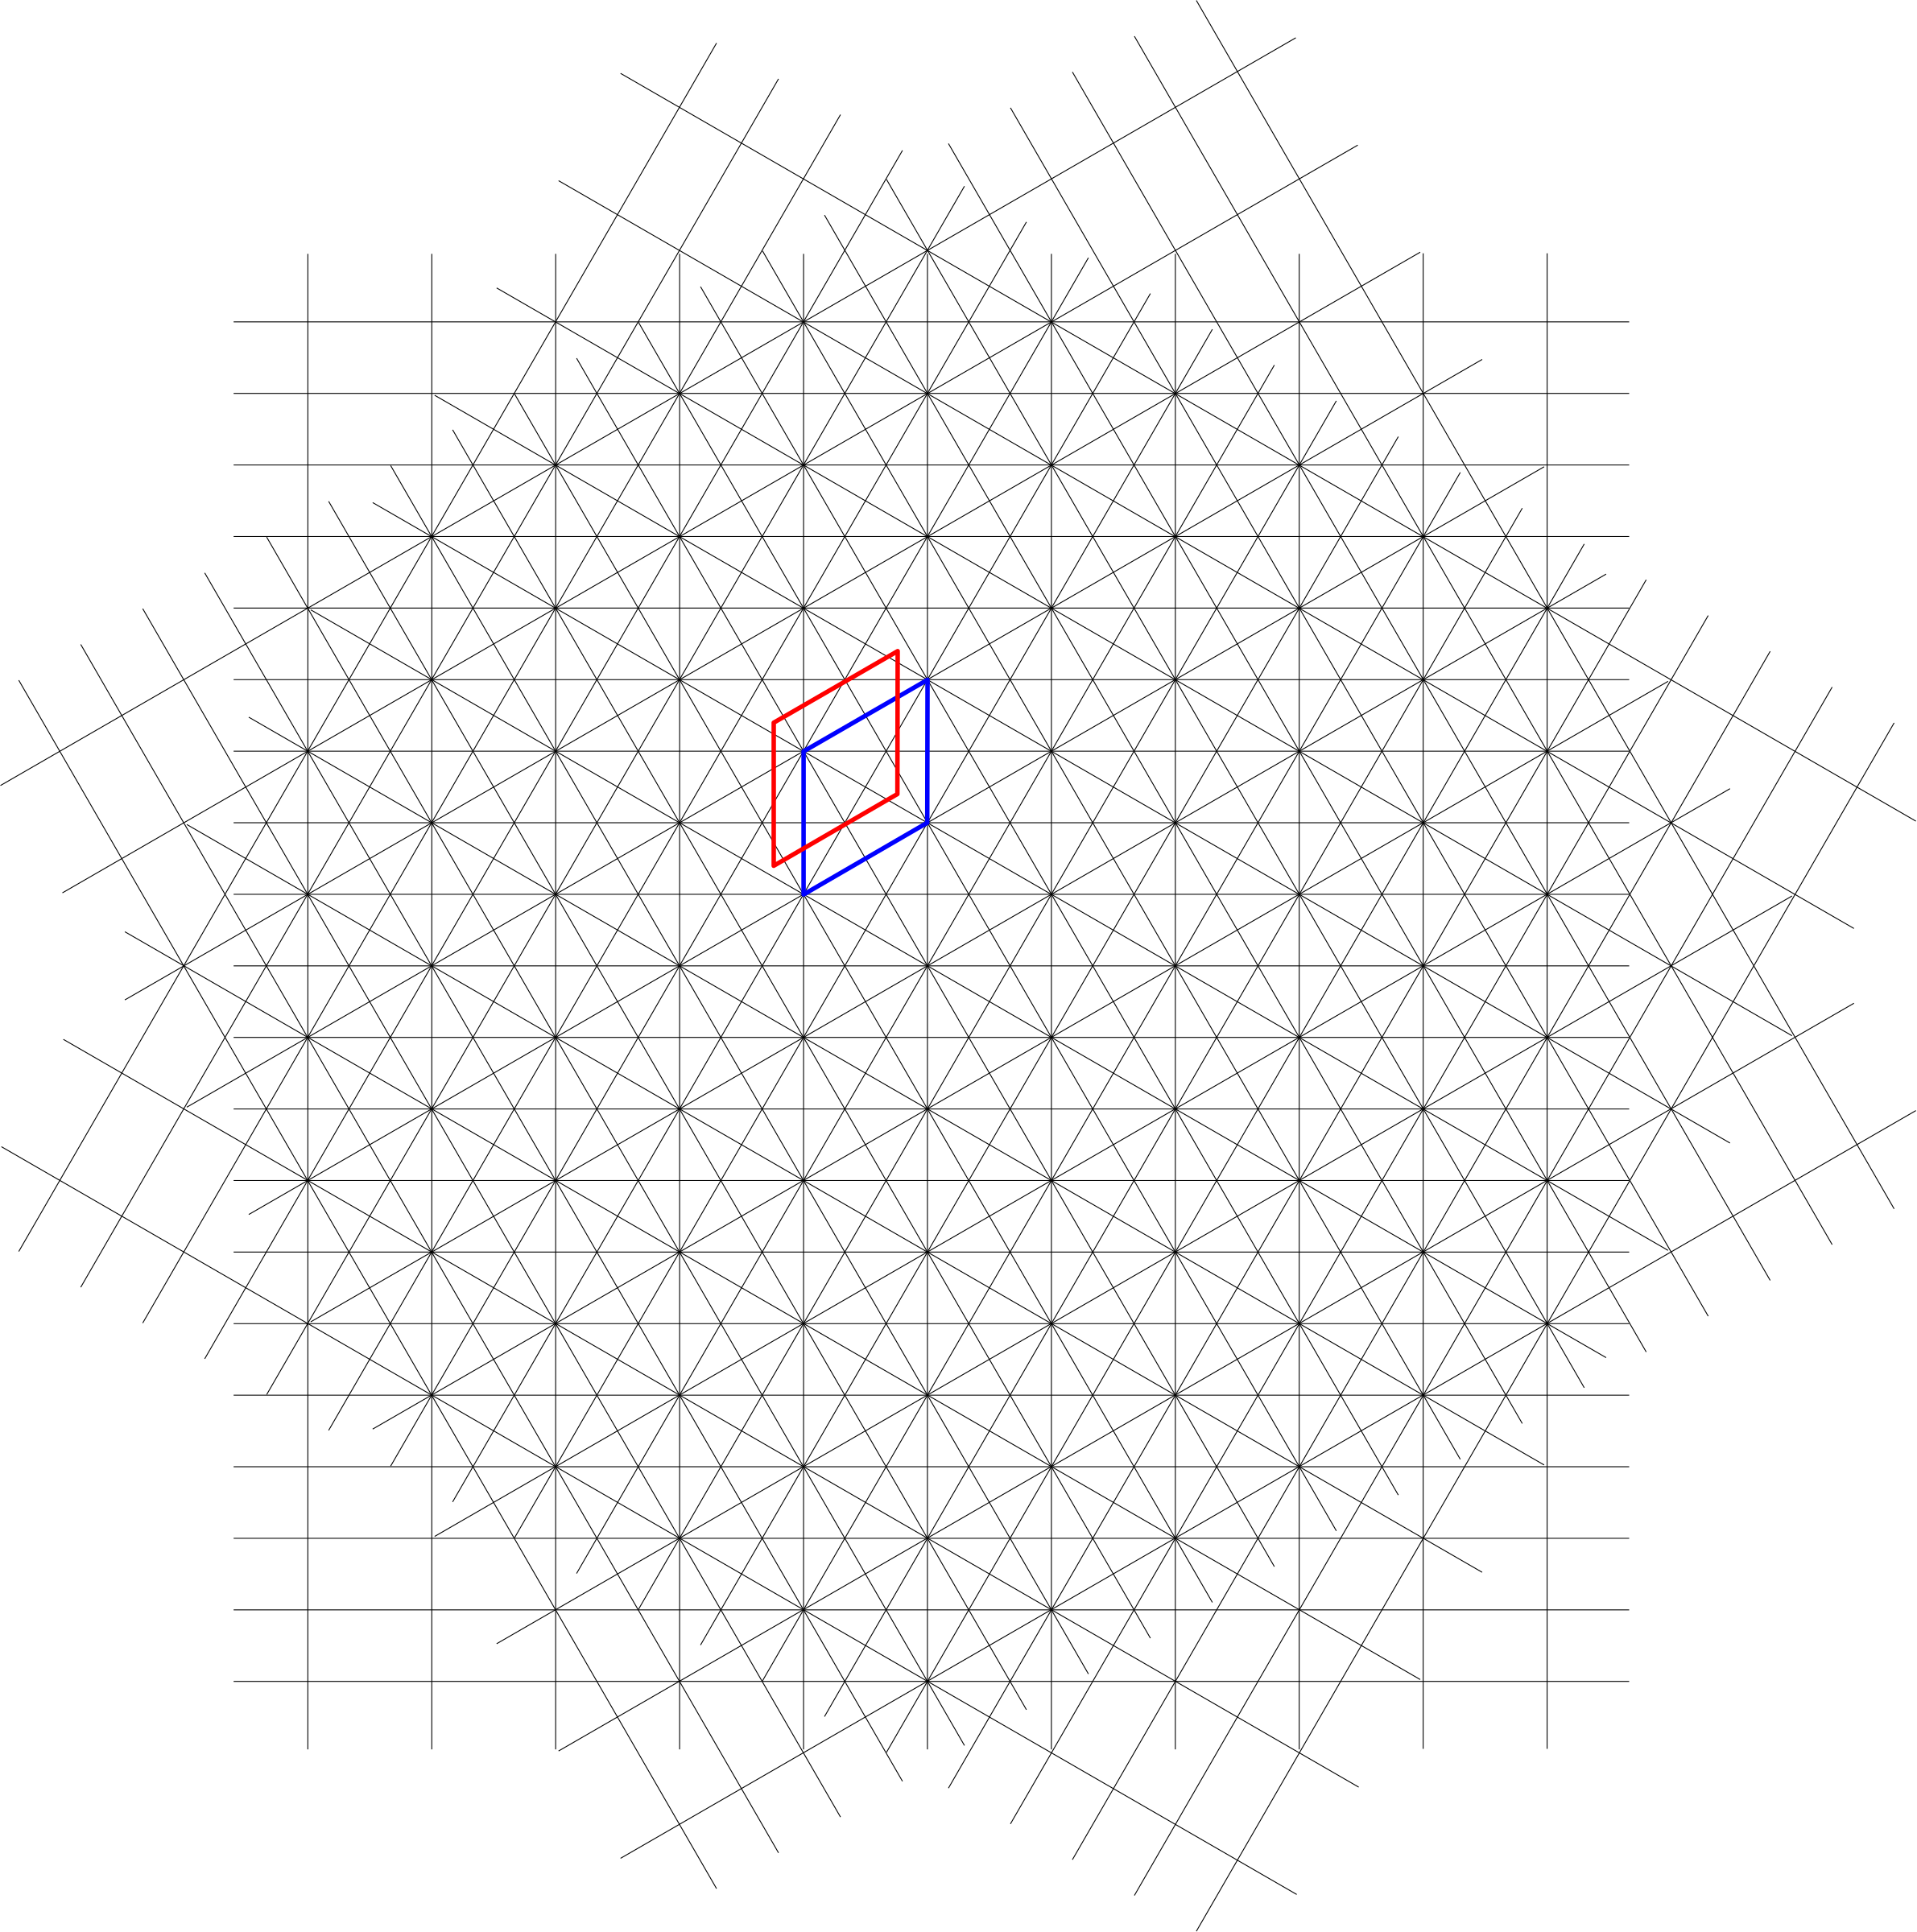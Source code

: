 <?xml version="1.0"?>
<!DOCTYPE ipe SYSTEM "ipe.dtd">
<ipe version="70218" creator="Ipe 7.2.26">
<info created="D:20230908144404" modified="D:20231128141010"/>
<ipestyle name="basic">
<symbol name="arrow/arc(spx)">
<path stroke="sym-stroke" fill="sym-stroke" pen="sym-pen">
0 0 m
-1 0.333 l
-1 -0.333 l
h
</path>
</symbol>
<symbol name="arrow/farc(spx)">
<path stroke="sym-stroke" fill="white" pen="sym-pen">
0 0 m
-1 0.333 l
-1 -0.333 l
h
</path>
</symbol>
<symbol name="arrow/ptarc(spx)">
<path stroke="sym-stroke" fill="sym-stroke" pen="sym-pen">
0 0 m
-1 0.333 l
-0.8 0 l
-1 -0.333 l
h
</path>
</symbol>
<symbol name="arrow/fptarc(spx)">
<path stroke="sym-stroke" fill="white" pen="sym-pen">
0 0 m
-1 0.333 l
-0.8 0 l
-1 -0.333 l
h
</path>
</symbol>
<symbol name="mark/circle(sx)" transformations="translations">
<path fill="sym-stroke">
0.6 0 0 0.6 0 0 e
0.4 0 0 0.4 0 0 e
</path>
</symbol>
<symbol name="mark/disk(sx)" transformations="translations">
<path fill="sym-stroke">
0.6 0 0 0.6 0 0 e
</path>
</symbol>
<symbol name="mark/fdisk(sfx)" transformations="translations">
<group>
<path fill="sym-fill">
0.5 0 0 0.5 0 0 e
</path>
<path fill="sym-stroke" fillrule="eofill">
0.6 0 0 0.6 0 0 e
0.4 0 0 0.4 0 0 e
</path>
</group>
</symbol>
<symbol name="mark/box(sx)" transformations="translations">
<path fill="sym-stroke" fillrule="eofill">
-0.6 -0.6 m
0.6 -0.6 l
0.6 0.6 l
-0.6 0.6 l
h
-0.4 -0.4 m
0.4 -0.4 l
0.4 0.4 l
-0.4 0.4 l
h
</path>
</symbol>
<symbol name="mark/square(sx)" transformations="translations">
<path fill="sym-stroke">
-0.6 -0.6 m
0.6 -0.6 l
0.6 0.6 l
-0.6 0.6 l
h
</path>
</symbol>
<symbol name="mark/fsquare(sfx)" transformations="translations">
<group>
<path fill="sym-fill">
-0.5 -0.5 m
0.5 -0.5 l
0.5 0.5 l
-0.5 0.5 l
h
</path>
<path fill="sym-stroke" fillrule="eofill">
-0.6 -0.6 m
0.6 -0.6 l
0.6 0.6 l
-0.6 0.6 l
h
-0.4 -0.4 m
0.4 -0.4 l
0.4 0.4 l
-0.4 0.4 l
h
</path>
</group>
</symbol>
<symbol name="mark/cross(sx)" transformations="translations">
<group>
<path fill="sym-stroke">
-0.43 -0.57 m
0.57 0.43 l
0.43 0.57 l
-0.57 -0.43 l
h
</path>
<path fill="sym-stroke">
-0.43 0.57 m
0.57 -0.43 l
0.43 -0.57 l
-0.57 0.43 l
h
</path>
</group>
</symbol>
<symbol name="arrow/fnormal(spx)">
<path stroke="sym-stroke" fill="white" pen="sym-pen">
0 0 m
-1 0.333 l
-1 -0.333 l
h
</path>
</symbol>
<symbol name="arrow/pointed(spx)">
<path stroke="sym-stroke" fill="sym-stroke" pen="sym-pen">
0 0 m
-1 0.333 l
-0.8 0 l
-1 -0.333 l
h
</path>
</symbol>
<symbol name="arrow/fpointed(spx)">
<path stroke="sym-stroke" fill="white" pen="sym-pen">
0 0 m
-1 0.333 l
-0.8 0 l
-1 -0.333 l
h
</path>
</symbol>
<symbol name="arrow/linear(spx)">
<path stroke="sym-stroke" pen="sym-pen">
-1 0.333 m
0 0 l
-1 -0.333 l
</path>
</symbol>
<symbol name="arrow/fdouble(spx)">
<path stroke="sym-stroke" fill="white" pen="sym-pen">
0 0 m
-1 0.333 l
-1 -0.333 l
h
-1 0 m
-2 0.333 l
-2 -0.333 l
h
</path>
</symbol>
<symbol name="arrow/double(spx)">
<path stroke="sym-stroke" fill="sym-stroke" pen="sym-pen">
0 0 m
-1 0.333 l
-1 -0.333 l
h
-1 0 m
-2 0.333 l
-2 -0.333 l
h
</path>
</symbol>
<symbol name="arrow/mid-normal(spx)">
<path stroke="sym-stroke" fill="sym-stroke" pen="sym-pen">
0.5 0 m
-0.5 0.333 l
-0.5 -0.333 l
h
</path>
</symbol>
<symbol name="arrow/mid-fnormal(spx)">
<path stroke="sym-stroke" fill="white" pen="sym-pen">
0.5 0 m
-0.5 0.333 l
-0.5 -0.333 l
h
</path>
</symbol>
<symbol name="arrow/mid-pointed(spx)">
<path stroke="sym-stroke" fill="sym-stroke" pen="sym-pen">
0.5 0 m
-0.5 0.333 l
-0.3 0 l
-0.5 -0.333 l
h
</path>
</symbol>
<symbol name="arrow/mid-fpointed(spx)">
<path stroke="sym-stroke" fill="white" pen="sym-pen">
0.5 0 m
-0.5 0.333 l
-0.3 0 l
-0.5 -0.333 l
h
</path>
</symbol>
<symbol name="arrow/mid-double(spx)">
<path stroke="sym-stroke" fill="sym-stroke" pen="sym-pen">
1 0 m
0 0.333 l
0 -0.333 l
h
0 0 m
-1 0.333 l
-1 -0.333 l
h
</path>
</symbol>
<symbol name="arrow/mid-fdouble(spx)">
<path stroke="sym-stroke" fill="white" pen="sym-pen">
1 0 m
0 0.333 l
0 -0.333 l
h
0 0 m
-1 0.333 l
-1 -0.333 l
h
</path>
</symbol>
<anglesize name="22.5 deg" value="22.5"/>
<anglesize name="30 deg" value="30"/>
<anglesize name="45 deg" value="45"/>
<anglesize name="60 deg" value="60"/>
<anglesize name="90 deg" value="90"/>
<arrowsize name="large" value="10"/>
<arrowsize name="small" value="5"/>
<arrowsize name="tiny" value="3"/>
<color name="blue" value="0 0 1"/>
<color name="brown" value="0.647 0.165 0.165"/>
<color name="darkblue" value="0 0 0.545"/>
<color name="darkcyan" value="0 0.545 0.545"/>
<color name="darkgray" value="0.663"/>
<color name="darkgreen" value="0 0.392 0"/>
<color name="darkmagenta" value="0.545 0 0.545"/>
<color name="darkorange" value="1 0.549 0"/>
<color name="darkred" value="0.545 0 0"/>
<color name="gold" value="1 0.843 0"/>
<color name="gray" value="0.745"/>
<color name="green" value="0 1 0"/>
<color name="lightblue" value="0.678 0.847 0.902"/>
<color name="lightcyan" value="0.878 1 1"/>
<color name="lightgray" value="0.827"/>
<color name="lightgreen" value="0.565 0.933 0.565"/>
<color name="lightyellow" value="1 1 0.878"/>
<color name="navy" value="0 0 0.502"/>
<color name="orange" value="1 0.647 0"/>
<color name="pink" value="1 0.753 0.796"/>
<color name="purple" value="0.627 0.125 0.941"/>
<color name="red" value="1 0 0"/>
<color name="seagreen" value="0.18 0.545 0.341"/>
<color name="turquoise" value="0.251 0.878 0.816"/>
<color name="violet" value="0.933 0.51 0.933"/>
<color name="yellow" value="1 1 0"/>
<dashstyle name="dash dot dotted" value="[4 2 1 2 1 2] 0"/>
<dashstyle name="dash dotted" value="[4 2 1 2] 0"/>
<dashstyle name="dashed" value="[4] 0"/>
<dashstyle name="dotted" value="[1 3] 0"/>
<gridsize name="10 pts (~3.5 mm)" value="10"/>
<gridsize name="14 pts (~5 mm)" value="14"/>
<gridsize name="16 pts (~6 mm)" value="16"/>
<gridsize name="20 pts (~7 mm)" value="20"/>
<gridsize name="28 pts (~10 mm)" value="28"/>
<gridsize name="32 pts (~12 mm)" value="32"/>
<gridsize name="4 pts" value="4"/>
<gridsize name="56 pts (~20 mm)" value="56"/>
<gridsize name="8 pts (~3 mm)" value="8"/>
<opacity name="10%" value="0.1"/>
<opacity name="30%" value="0.3"/>
<opacity name="50%" value="0.5"/>
<opacity name="75%" value="0.75"/>
<pen name="fat" value="1.2"/>
<pen name="heavier" value="0.8"/>
<pen name="ultrafat" value="2"/>
<symbolsize name="large" value="5"/>
<symbolsize name="small" value="2"/>
<symbolsize name="tiny" value="1.1"/>
<textsize name="Huge" value="\Huge"/>
<textsize name="LARGE" value="\LARGE"/>
<textsize name="Large" value="\Large"/>
<textsize name="footnote" value="\footnotesize"/>
<textsize name="huge" value="\huge"/>
<textsize name="large" value="\large"/>
<textsize name="script" value="\scriptsize"/>
<textsize name="small" value="\small"/>
<textsize name="tiny" value="\tiny"/>
<textstyle name="center" begin="\begin{center}" end="\end{center}"/>
<textstyle name="item" begin="\begin{itemize}\item{}" end="\end{itemize}"/>
<textstyle name="itemize" begin="\begin{itemize}" end="\end{itemize}"/>
<tiling name="falling" angle="-60" step="4" width="1"/>
<tiling name="rising" angle="30" step="4" width="1"/>
</ipestyle>
<page>
<layer name="gamma"/>
<layer name="curve"/>
<layer name="epsilon"/>
<layer name="zeta"/>
<layer name="alpha"/>
<view layers="gamma curve epsilon zeta" active="zeta"/>
<view layers="gamma curve epsilon zeta alpha" active="alpha"/>
<path layer="zeta" stroke="black">
608 800 m
-16 800 l
</path>
<path matrix="1 0 0 1 0 -32" stroke="black">
608 800 m
-16 800 l
</path>
<path matrix="1 0 0 1 0 -64" stroke="black">
608 800 m
-16 800 l
</path>
<path matrix="1 0 0 1 0 -96" stroke="black">
608 800 m
-16 800 l
</path>
<path matrix="1 0 0 1 0 -128" stroke="black">
608 800 m
-16 800 l
</path>
<path matrix="1 0 0 1 0 -160" stroke="black">
608 800 m
-16 800 l
</path>
<path matrix="1 0 0 1 0 -192" stroke="black">
608 800 m
-16 800 l
</path>
<path matrix="1 0 0 1 0 -224" stroke="black">
608 800 m
-16 800 l
</path>
<path matrix="1 0 0 1 0 -256" stroke="black">
608 800 m
-16 800 l
</path>
<path matrix="1 0 0 1 0 -288" stroke="black">
608 800 m
-16 800 l
</path>
<path matrix="1 0 0 1 0 -320" stroke="black">
608 800 m
-16 800 l
</path>
<path matrix="1 0 0 1 0 -352" stroke="black">
608 800 m
-16 800 l
</path>
<path matrix="1 0 0 1 0 -384" stroke="black">
608 800 m
-16 800 l
</path>
<path matrix="1 0 0 1 0 -416" stroke="black">
608 800 m
-16 800 l
</path>
<path matrix="1 0 0 1 0 -448" stroke="black">
608 800 m
-16 800 l
</path>
<path matrix="1 0 0 1 0 -480" stroke="black">
608 800 m
-16 800 l
</path>
<path matrix="1 0 0 1 0 -512" stroke="black">
608 800 m
-16 800 l
</path>
<path matrix="1 0 0 1 0 -544" stroke="black">
608 800 m
-16 800 l
</path>
<path matrix="1 0 0 1 0 -576" stroke="black">
608 800 m
-16 800 l
</path>
<path matrix="1 0 0 1 0 -608" stroke="black">
608 800 m
-16 800 l
</path>
<path matrix="1.1 0 0 1.1 -1.71951 -49.6" stroke="black">
17.1999 800.001 m
17.1904 192 l
</path>
<path matrix="1.1 0 0 1.1 53.7008 -49.6" stroke="black">
17.1999 800.001 m
17.1904 192 l
</path>
<path matrix="1.1 0 0 1.1 109.085 -49.6" stroke="black">
17.1999 800.001 m
17.1904 192 l
</path>
<path matrix="1.1 0 0 1.1 164.511 -49.6" stroke="black">
17.1999 800.001 m
17.1904 192 l
</path>
<path matrix="1.1 0 0 1.1 219.932 -49.6" stroke="black">
17.1999 800.001 m
17.1904 192 l
</path>
<path matrix="1.1 0 0 1.1 275.315 -49.6" stroke="black">
17.1999 800.001 m
17.1904 192 l
</path>
<path matrix="1.1 0 0 1.1 330.742 -49.6" stroke="black">
17.1999 800.001 m
17.1904 192 l
</path>
<path matrix="1.1 0 0 1.1 386.163 -49.6" stroke="black">
17.1999 800.001 m
17.1904 192 l
</path>
<path matrix="1.1 0 0 1.1 441.547 -49.6" stroke="black">
17.1999 800.001 m
17.1904 192 l
</path>
<path matrix="1.1 0 0 1.1 496.974 -49.361" stroke="black">
17.1999 800.001 m
17.1904 192 l
</path>
<path matrix="1.1 0 0 1.1 552.395 -49.361" stroke="black">
17.1999 800.001 m
17.1904 192 l
</path>
<path matrix="-0.5 0.866025 -0.866025 -0.5 884.75 513.189" stroke="black">
608 800 m
-16 800 l
</path>
<path matrix="-0.5 0.866025 -0.866025 -0.5 912.463 529.189" stroke="black">
608 800 m
-16 800 l
</path>
<path matrix="-0.5 0.866025 -0.866025 -0.5 940.176 545.189" stroke="black">
608 800 m
-16 800 l
</path>
<path matrix="-0.5 0.866025 -0.866025 -0.5 967.889 561.189" stroke="black">
608 800 m
-16 800 l
</path>
<path matrix="-0.5 0.866025 -0.866025 -0.5 995.602 577.189" stroke="black">
608 800 m
-16 800 l
</path>
<path matrix="-0.5 0.866025 -0.866025 -0.5 1023.31 593.189" stroke="black">
608 800 m
-16 800 l
</path>
<path matrix="-0.5 0.866025 -0.866025 -0.5 1051.03 609.189" stroke="black">
608 800 m
-16 800 l
</path>
<path matrix="-0.5 0.866025 -0.866025 -0.5 1078.74 625.189" stroke="black">
608 800 m
-16 800 l
</path>
<path matrix="-0.5 0.866025 -0.866025 -0.5 1106.45 641.189" stroke="black">
608 800 m
-16 800 l
</path>
<path matrix="-0.5 0.866025 -0.866025 -0.5 1134.17 657.189" stroke="black">
608 800 m
-16 800 l
</path>
<path matrix="-0.5 0.866025 -0.866025 -0.5 1161.88 673.189" stroke="black">
608 800 m
-16 800 l
</path>
<path matrix="-0.5 0.866025 -0.866025 -0.5 1189.59 689.189" stroke="black">
608 800 m
-16 800 l
</path>
<path matrix="-0.5 0.866025 -0.866025 -0.5 1217.3 705.189" stroke="black">
608 800 m
-16 800 l
</path>
<path matrix="-0.5 0.866025 -0.866025 -0.5 1245.02 721.189" stroke="black">
608 800 m
-16 800 l
</path>
<path matrix="-0.5 0.866025 -0.866025 -0.5 1272.73 737.189" stroke="black">
608 800 m
-16 800 l
</path>
<path matrix="-0.5 0.866025 -0.866025 -0.5 1300.44 753.189" stroke="black">
608 800 m
-16 800 l
</path>
<path matrix="-0.5 0.866025 -0.866025 -0.5 1328.16 769.189" stroke="black">
608 800 m
-16 800 l
</path>
<path matrix="-0.5 0.866025 -0.866025 -0.5 1355.87 785.189" stroke="black">
608 800 m
-16 800 l
</path>
<path matrix="-0.5 0.866025 -0.866025 -0.5 1383.58 801.189" stroke="black">
608 800 m
-16 800 l
</path>
<path matrix="-0.5 0.866025 -0.866025 -0.5 1411.29 817.189" stroke="black">
608 800 m
-16 800 l
</path>
<path matrix="-0.55 0.952628 -0.952628 -0.55 928.565 536.5" stroke="black">
17.1999 800.001 m
17.1904 192 l
</path>
<path matrix="-0.55 0.952628 -0.952628 -0.55 900.855 584.496" stroke="black">
17.1999 800.001 m
17.1904 192 l
</path>
<path matrix="-0.55 0.952628 -0.952628 -0.55 873.163 632.46" stroke="black">
17.1999 800.001 m
17.1904 192 l
</path>
<path matrix="-0.55 0.952628 -0.952628 -0.55 845.45 680.46" stroke="black">
17.1999 800.001 m
17.1904 192 l
</path>
<path matrix="-0.55 0.952628 -0.952628 -0.55 817.739 728.456" stroke="black">
17.1999 800.001 m
17.1904 192 l
</path>
<path matrix="-0.55 0.952628 -0.952628 -0.55 790.048 776.419" stroke="black">
17.1999 800.001 m
17.1904 192 l
</path>
<path matrix="-0.55 0.952628 -0.952628 -0.55 762.334 824.42" stroke="black">
17.1999 800.001 m
17.1904 192 l
</path>
<path matrix="-0.55 0.952628 -0.952628 -0.55 734.624 872.416" stroke="black">
17.1999 800.001 m
17.1904 192 l
</path>
<path matrix="-0.55 0.952628 -0.952628 -0.55 706.932 920.38" stroke="black">
17.1999 800.001 m
17.1904 192 l
</path>
<path matrix="-0.55 0.952628 -0.952628 -0.55 679.011 968.262" stroke="black">
17.1999 800.001 m
17.1904 192 l
</path>
<path matrix="-0.55 0.952628 -0.952628 -0.55 651.301 1016.26" stroke="black">
17.1999 800.001 m
17.1904 192 l
</path>
<path matrix="-0.5 -0.866025 0.866025 -0.5 25.6529 1006.81" stroke="black">
608 800 m
-16 800 l
</path>
<path matrix="-0.5 -0.866025 0.866025 -0.5 -2.05994 1022.81" stroke="black">
608 800 m
-16 800 l
</path>
<path matrix="-0.5 -0.866025 0.866025 -0.5 -29.7728 1038.81" stroke="black">
608 800 m
-16 800 l
</path>
<path matrix="-0.5 -0.866025 0.866025 -0.5 -57.4856 1054.81" stroke="black">
608 800 m
-16 800 l
</path>
<path matrix="-0.5 -0.866025 0.866025 -0.5 -85.1984 1070.81" stroke="black">
608 800 m
-16 800 l
</path>
<path matrix="-0.5 -0.866025 0.866025 -0.5 -112.911 1086.81" stroke="black">
608 800 m
-16 800 l
</path>
<path matrix="-0.5 -0.866025 0.866025 -0.5 -140.624 1102.81" stroke="black">
608 800 m
-16 800 l
</path>
<path matrix="-0.5 -0.866025 0.866025 -0.5 -168.337 1118.81" stroke="black">
608 800 m
-16 800 l
</path>
<path matrix="-0.5 -0.866025 0.866025 -0.5 -196.05 1134.81" stroke="black">
608 800 m
-16 800 l
</path>
<path matrix="-0.5 -0.866025 0.866025 -0.5 -223.762 1150.81" stroke="black">
608 800 m
-16 800 l
</path>
<path matrix="-0.5 -0.866025 0.866025 -0.5 -251.475 1166.81" stroke="black">
608 800 m
-16 800 l
</path>
<path matrix="-0.5 -0.866025 0.866025 -0.5 -279.188 1182.81" stroke="black">
608 800 m
-16 800 l
</path>
<path matrix="-0.5 -0.866025 0.866025 -0.5 -306.901 1198.81" stroke="black">
608 800 m
-16 800 l
</path>
<path matrix="-0.5 -0.866025 0.866025 -0.5 -334.614 1214.81" stroke="black">
608 800 m
-16 800 l
</path>
<path matrix="-0.5 -0.866025 0.866025 -0.5 -362.327 1230.81" stroke="black">
608 800 m
-16 800 l
</path>
<path matrix="-0.5 -0.866025 0.866025 -0.5 -390.039 1246.81" stroke="black">
608 800 m
-16 800 l
</path>
<path matrix="-0.5 -0.866025 0.866025 -0.5 -417.752 1262.81" stroke="black">
608 800 m
-16 800 l
</path>
<path matrix="-0.5 -0.866025 0.866025 -0.5 -445.465 1278.81" stroke="black">
608 800 m
-16 800 l
</path>
<path matrix="-0.5 -0.866025 0.866025 -0.5 -473.178 1294.81" stroke="black">
608 800 m
-16 800 l
</path>
<path matrix="-0.5 -0.866025 0.866025 -0.5 -500.891 1310.81" stroke="black">
608 800 m
-16 800 l
</path>
<path matrix="-0.55 -0.952628 0.952628 -0.55 -16.4422 1033.1" stroke="black">
17.1999 800.001 m
17.1904 192 l
</path>
<path matrix="-0.55 -0.952628 0.952628 -0.55 -44.1524 985.104" stroke="black">
17.1999 800.001 m
17.1904 192 l
</path>
<path matrix="-0.55 -0.952628 0.952628 -0.55 -71.8445 937.14" stroke="black">
17.1999 800.001 m
17.1904 192 l
</path>
<path matrix="-0.55 -0.952628 0.952628 -0.55 -99.5575 889.139" stroke="black">
17.1999 800.001 m
17.1904 192 l
</path>
<path matrix="-0.55 -0.952628 0.952628 -0.55 -127.268 841.143" stroke="black">
17.1999 800.001 m
17.1904 192 l
</path>
<path matrix="-0.55 -0.952628 0.952628 -0.55 -154.959 793.18" stroke="black">
17.1999 800.001 m
17.1904 192 l
</path>
<path matrix="-0.55 -0.952628 0.952628 -0.55 -182.673 745.179" stroke="black">
17.1999 800.001 m
17.1904 192 l
</path>
<path matrix="-0.55 -0.952628 0.952628 -0.55 -210.383 697.183" stroke="black">
17.1999 800.001 m
17.1904 192 l
</path>
<path matrix="-0.55 -0.952628 0.952628 -0.55 -238.075 649.219" stroke="black">
17.1999 800.001 m
17.1904 192 l
</path>
<path matrix="-0.55 -0.952628 0.952628 -0.55 -265.582 601.099" stroke="black">
17.1999 800.001 m
17.1904 192 l
</path>
<path matrix="-0.55 -0.952628 0.952628 -0.55 -293.293 553.103" stroke="black">
17.1999 800.001 m
17.1904 192 l
</path>
<path stroke="blue" pen="ultrafat">
238.853 607.924 m
294.275 639.92 l
294.145 576 l
238.847 543.921 l
h
</path>
<path matrix="1 0 0 1 -13.3539 12.8282" stroke="red" pen="ultrafat">
238.853 607.924 m
294.275 639.92 l
294.145 576 l
238.847 543.921 l
h
</path>
</page>
</ipe>
